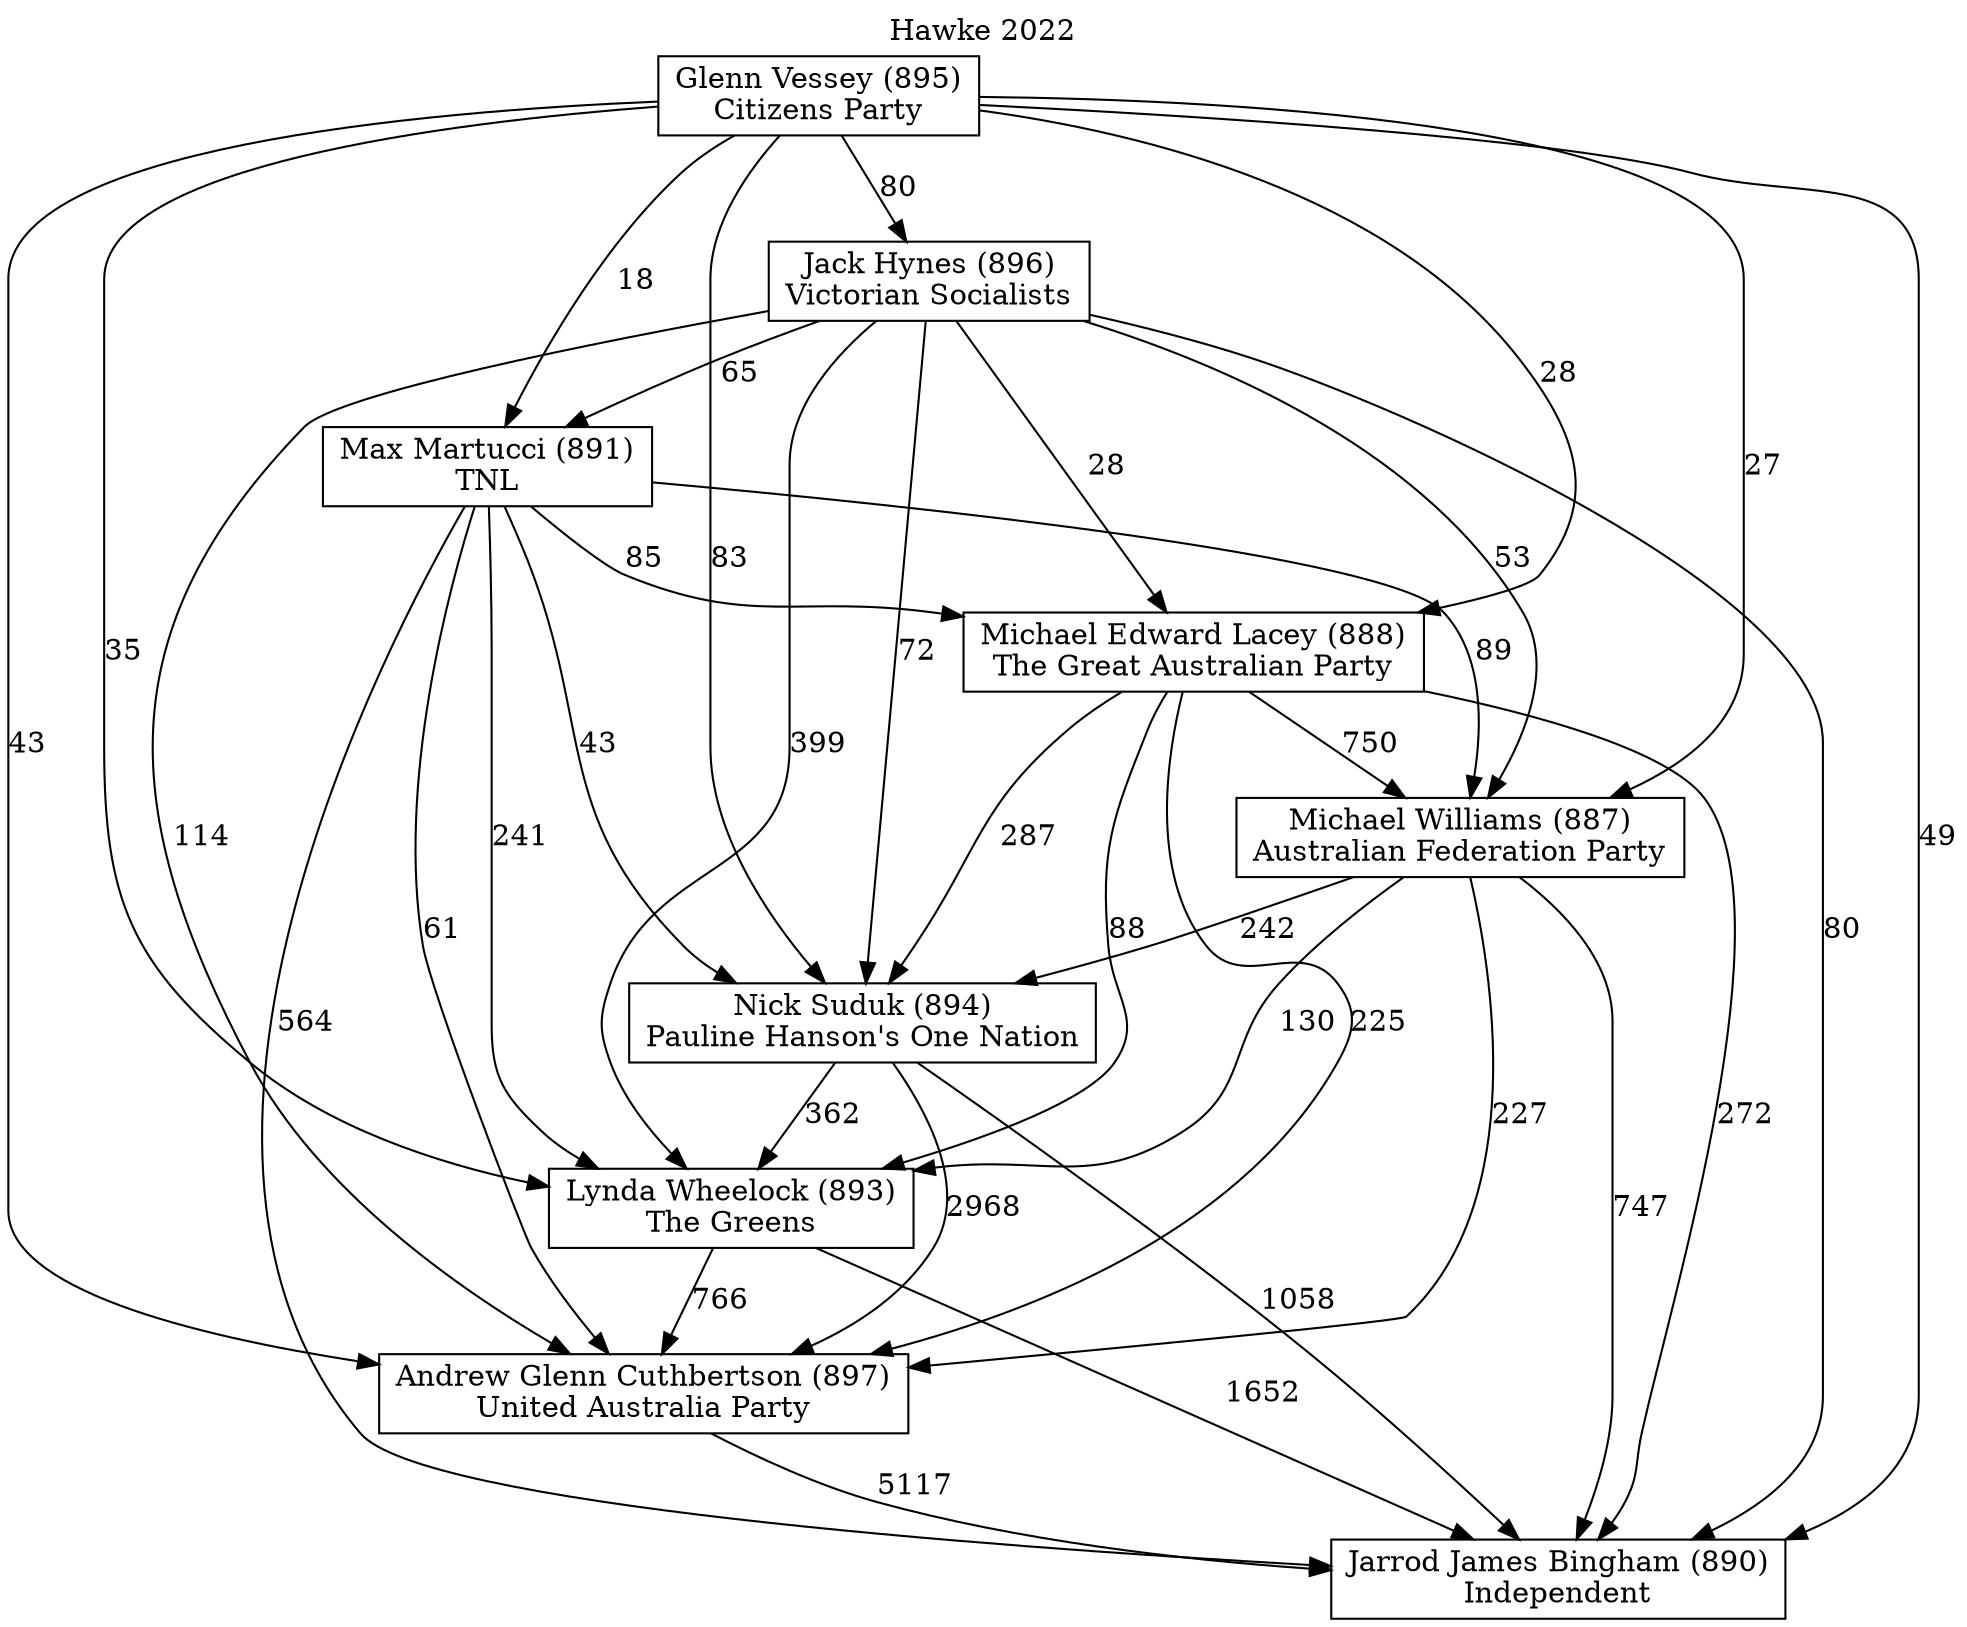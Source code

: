 // House preference flow
digraph "Jarrod James Bingham (890)_Hawke_2022" {
	graph [label="Hawke 2022" labelloc=t mclimit=10]
	node [shape=box]
	"Andrew Glenn Cuthbertson (897)" [label="Andrew Glenn Cuthbertson (897)
United Australia Party"]
	"Glenn Vessey (895)" [label="Glenn Vessey (895)
Citizens Party"]
	"Jack Hynes (896)" [label="Jack Hynes (896)
Victorian Socialists"]
	"Jarrod James Bingham (890)" [label="Jarrod James Bingham (890)
Independent"]
	"Lynda Wheelock (893)" [label="Lynda Wheelock (893)
The Greens"]
	"Max Martucci (891)" [label="Max Martucci (891)
TNL"]
	"Michael Edward Lacey (888)" [label="Michael Edward Lacey (888)
The Great Australian Party"]
	"Michael Williams (887)" [label="Michael Williams (887)
Australian Federation Party"]
	"Nick Suduk (894)" [label="Nick Suduk (894)
Pauline Hanson's One Nation"]
	"Andrew Glenn Cuthbertson (897)" -> "Jarrod James Bingham (890)" [label=5117]
	"Glenn Vessey (895)" -> "Andrew Glenn Cuthbertson (897)" [label=43]
	"Glenn Vessey (895)" -> "Jack Hynes (896)" [label=80]
	"Glenn Vessey (895)" -> "Jarrod James Bingham (890)" [label=49]
	"Glenn Vessey (895)" -> "Lynda Wheelock (893)" [label=35]
	"Glenn Vessey (895)" -> "Max Martucci (891)" [label=18]
	"Glenn Vessey (895)" -> "Michael Edward Lacey (888)" [label=28]
	"Glenn Vessey (895)" -> "Michael Williams (887)" [label=27]
	"Glenn Vessey (895)" -> "Nick Suduk (894)" [label=83]
	"Jack Hynes (896)" -> "Andrew Glenn Cuthbertson (897)" [label=114]
	"Jack Hynes (896)" -> "Jarrod James Bingham (890)" [label=80]
	"Jack Hynes (896)" -> "Lynda Wheelock (893)" [label=399]
	"Jack Hynes (896)" -> "Max Martucci (891)" [label=65]
	"Jack Hynes (896)" -> "Michael Edward Lacey (888)" [label=28]
	"Jack Hynes (896)" -> "Michael Williams (887)" [label=53]
	"Jack Hynes (896)" -> "Nick Suduk (894)" [label=72]
	"Lynda Wheelock (893)" -> "Andrew Glenn Cuthbertson (897)" [label=766]
	"Lynda Wheelock (893)" -> "Jarrod James Bingham (890)" [label=1652]
	"Max Martucci (891)" -> "Andrew Glenn Cuthbertson (897)" [label=61]
	"Max Martucci (891)" -> "Jarrod James Bingham (890)" [label=564]
	"Max Martucci (891)" -> "Lynda Wheelock (893)" [label=241]
	"Max Martucci (891)" -> "Michael Edward Lacey (888)" [label=85]
	"Max Martucci (891)" -> "Michael Williams (887)" [label=89]
	"Max Martucci (891)" -> "Nick Suduk (894)" [label=43]
	"Michael Edward Lacey (888)" -> "Andrew Glenn Cuthbertson (897)" [label=225]
	"Michael Edward Lacey (888)" -> "Jarrod James Bingham (890)" [label=272]
	"Michael Edward Lacey (888)" -> "Lynda Wheelock (893)" [label=88]
	"Michael Edward Lacey (888)" -> "Michael Williams (887)" [label=750]
	"Michael Edward Lacey (888)" -> "Nick Suduk (894)" [label=287]
	"Michael Williams (887)" -> "Andrew Glenn Cuthbertson (897)" [label=227]
	"Michael Williams (887)" -> "Jarrod James Bingham (890)" [label=747]
	"Michael Williams (887)" -> "Lynda Wheelock (893)" [label=130]
	"Michael Williams (887)" -> "Nick Suduk (894)" [label=242]
	"Nick Suduk (894)" -> "Andrew Glenn Cuthbertson (897)" [label=2968]
	"Nick Suduk (894)" -> "Jarrod James Bingham (890)" [label=1058]
	"Nick Suduk (894)" -> "Lynda Wheelock (893)" [label=362]
}
